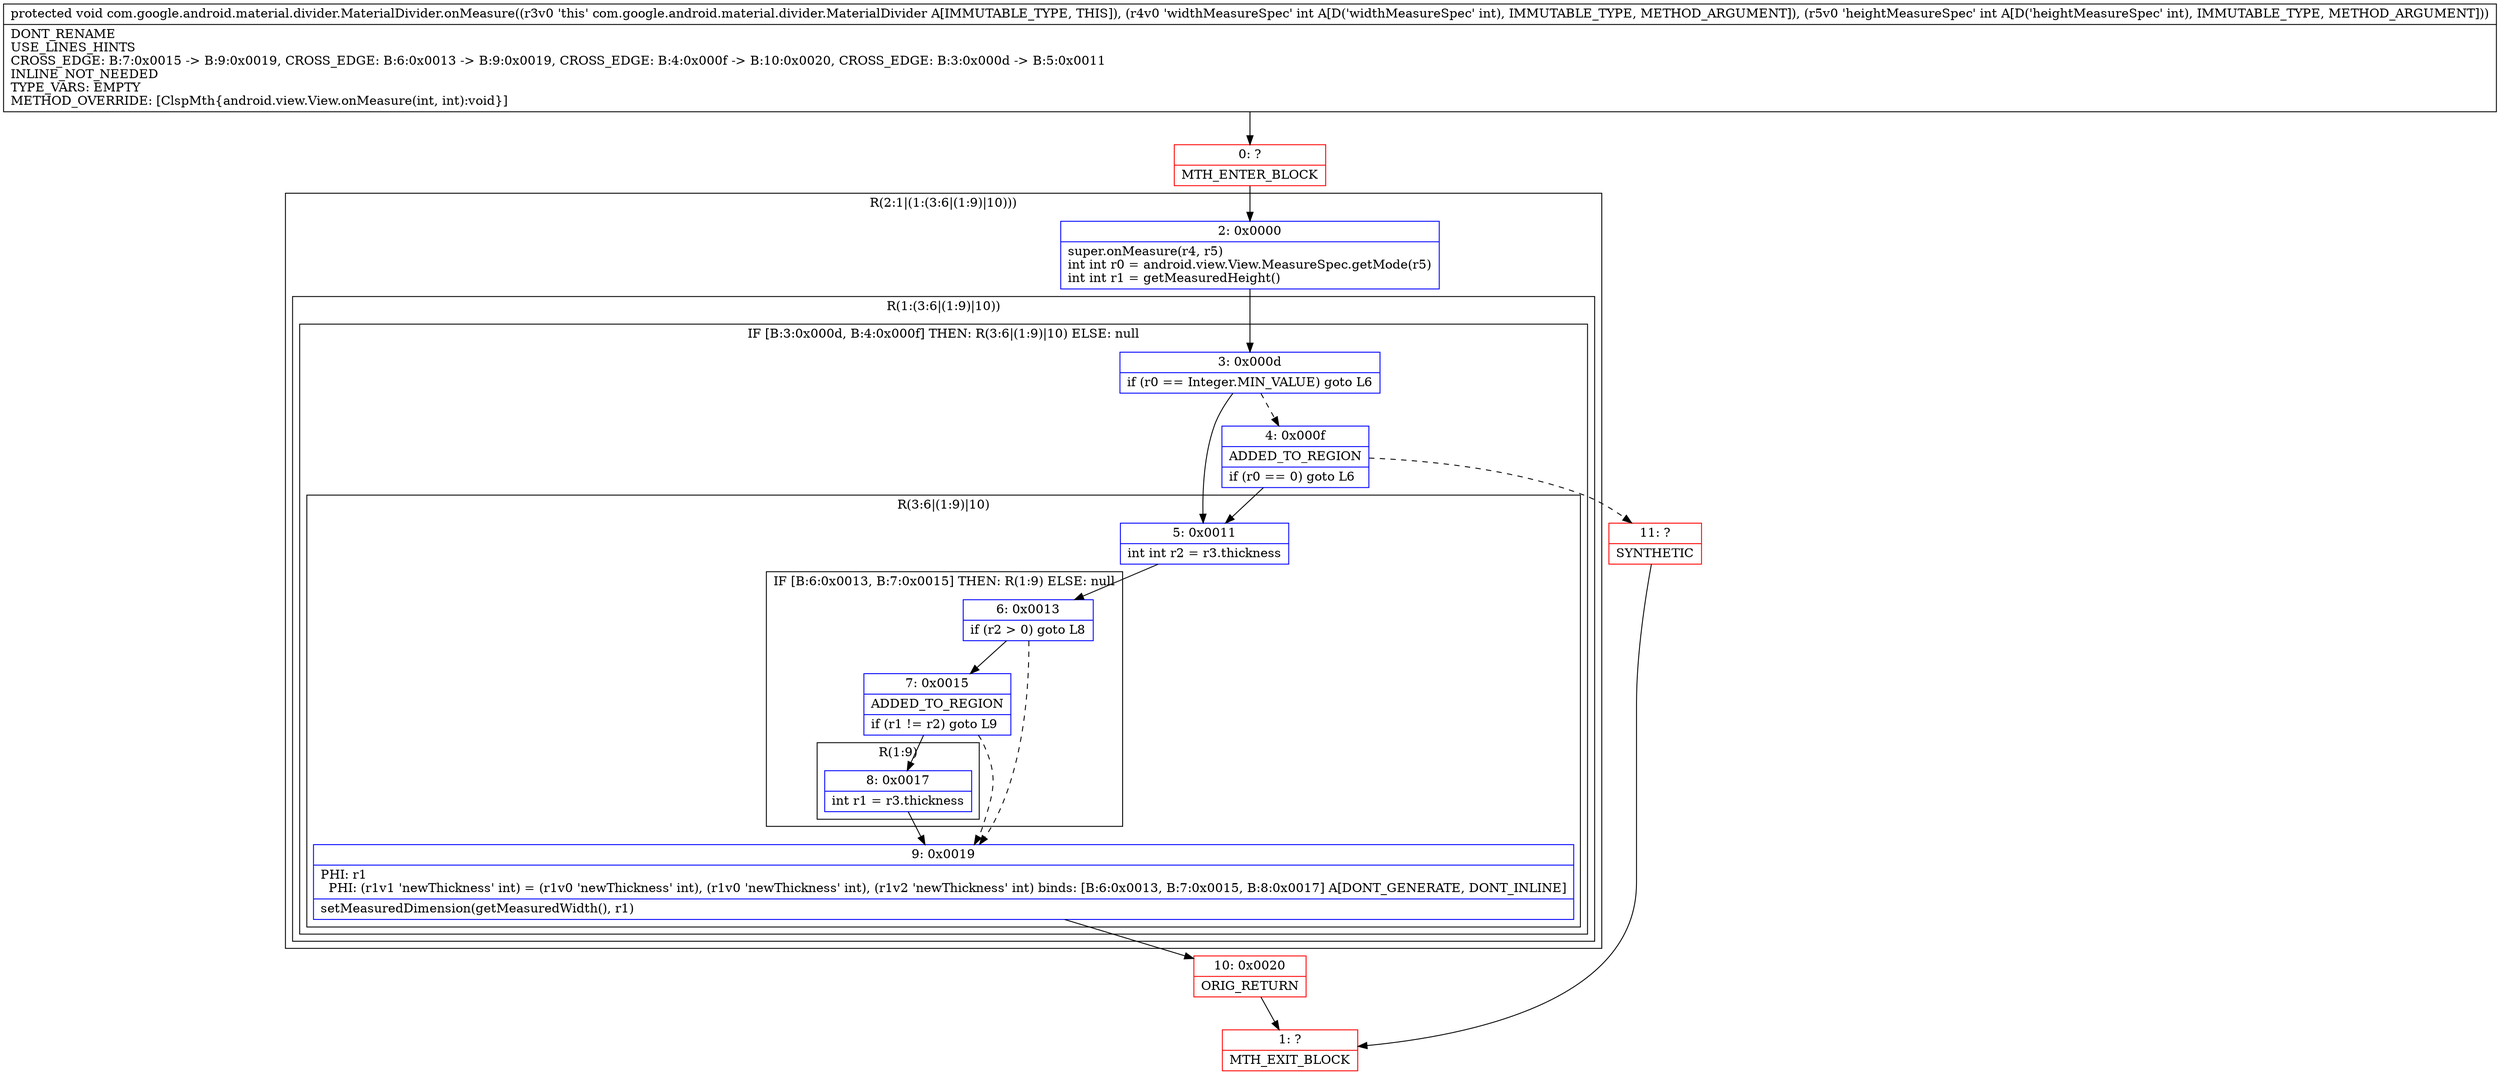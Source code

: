 digraph "CFG forcom.google.android.material.divider.MaterialDivider.onMeasure(II)V" {
subgraph cluster_Region_1051814083 {
label = "R(2:1|(1:(3:6|(1:9)|10)))";
node [shape=record,color=blue];
Node_2 [shape=record,label="{2\:\ 0x0000|super.onMeasure(r4, r5)\lint int r0 = android.view.View.MeasureSpec.getMode(r5)\lint int r1 = getMeasuredHeight()\l}"];
subgraph cluster_Region_1456424914 {
label = "R(1:(3:6|(1:9)|10))";
node [shape=record,color=blue];
subgraph cluster_IfRegion_2002526469 {
label = "IF [B:3:0x000d, B:4:0x000f] THEN: R(3:6|(1:9)|10) ELSE: null";
node [shape=record,color=blue];
Node_3 [shape=record,label="{3\:\ 0x000d|if (r0 == Integer.MIN_VALUE) goto L6\l}"];
Node_4 [shape=record,label="{4\:\ 0x000f|ADDED_TO_REGION\l|if (r0 == 0) goto L6\l}"];
subgraph cluster_Region_143295403 {
label = "R(3:6|(1:9)|10)";
node [shape=record,color=blue];
Node_5 [shape=record,label="{5\:\ 0x0011|int int r2 = r3.thickness\l}"];
subgraph cluster_IfRegion_1028133809 {
label = "IF [B:6:0x0013, B:7:0x0015] THEN: R(1:9) ELSE: null";
node [shape=record,color=blue];
Node_6 [shape=record,label="{6\:\ 0x0013|if (r2 \> 0) goto L8\l}"];
Node_7 [shape=record,label="{7\:\ 0x0015|ADDED_TO_REGION\l|if (r1 != r2) goto L9\l}"];
subgraph cluster_Region_817899873 {
label = "R(1:9)";
node [shape=record,color=blue];
Node_8 [shape=record,label="{8\:\ 0x0017|int r1 = r3.thickness\l}"];
}
}
Node_9 [shape=record,label="{9\:\ 0x0019|PHI: r1 \l  PHI: (r1v1 'newThickness' int) = (r1v0 'newThickness' int), (r1v0 'newThickness' int), (r1v2 'newThickness' int) binds: [B:6:0x0013, B:7:0x0015, B:8:0x0017] A[DONT_GENERATE, DONT_INLINE]\l|setMeasuredDimension(getMeasuredWidth(), r1)\l}"];
}
}
}
}
Node_0 [shape=record,color=red,label="{0\:\ ?|MTH_ENTER_BLOCK\l}"];
Node_11 [shape=record,color=red,label="{11\:\ ?|SYNTHETIC\l}"];
Node_1 [shape=record,color=red,label="{1\:\ ?|MTH_EXIT_BLOCK\l}"];
Node_10 [shape=record,color=red,label="{10\:\ 0x0020|ORIG_RETURN\l}"];
MethodNode[shape=record,label="{protected void com.google.android.material.divider.MaterialDivider.onMeasure((r3v0 'this' com.google.android.material.divider.MaterialDivider A[IMMUTABLE_TYPE, THIS]), (r4v0 'widthMeasureSpec' int A[D('widthMeasureSpec' int), IMMUTABLE_TYPE, METHOD_ARGUMENT]), (r5v0 'heightMeasureSpec' int A[D('heightMeasureSpec' int), IMMUTABLE_TYPE, METHOD_ARGUMENT]))  | DONT_RENAME\lUSE_LINES_HINTS\lCROSS_EDGE: B:7:0x0015 \-\> B:9:0x0019, CROSS_EDGE: B:6:0x0013 \-\> B:9:0x0019, CROSS_EDGE: B:4:0x000f \-\> B:10:0x0020, CROSS_EDGE: B:3:0x000d \-\> B:5:0x0011\lINLINE_NOT_NEEDED\lTYPE_VARS: EMPTY\lMETHOD_OVERRIDE: [ClspMth\{android.view.View.onMeasure(int, int):void\}]\l}"];
MethodNode -> Node_0;Node_2 -> Node_3;
Node_3 -> Node_4[style=dashed];
Node_3 -> Node_5;
Node_4 -> Node_5;
Node_4 -> Node_11[style=dashed];
Node_5 -> Node_6;
Node_6 -> Node_7;
Node_6 -> Node_9[style=dashed];
Node_7 -> Node_8;
Node_7 -> Node_9[style=dashed];
Node_8 -> Node_9;
Node_9 -> Node_10;
Node_0 -> Node_2;
Node_11 -> Node_1;
Node_10 -> Node_1;
}

